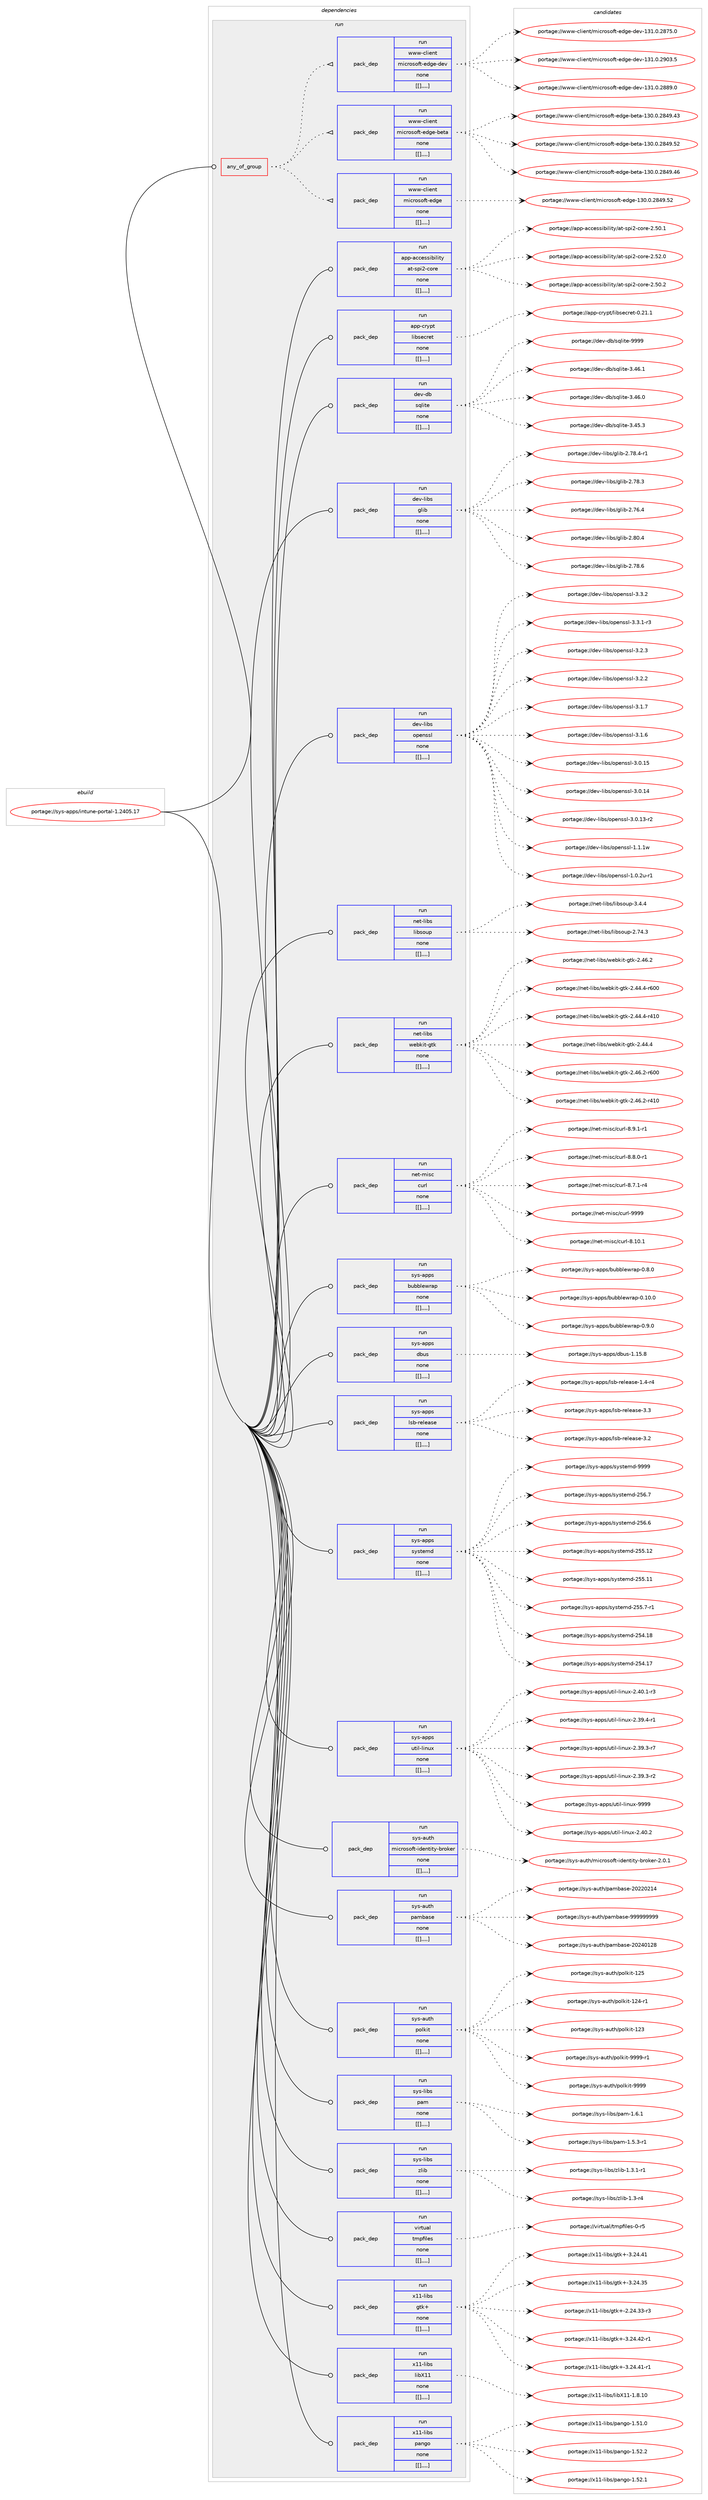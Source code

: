 digraph prolog {

# *************
# Graph options
# *************

newrank=true;
concentrate=true;
compound=true;
graph [rankdir=LR,fontname=Helvetica,fontsize=10,ranksep=1.5];#, ranksep=2.5, nodesep=0.2];
edge  [arrowhead=vee];
node  [fontname=Helvetica,fontsize=10];

# **********
# The ebuild
# **********

subgraph cluster_leftcol {
color=gray;
label=<<i>ebuild</i>>;
id [label="portage://sys-apps/intune-portal-1.2405.17", color=red, width=4, href="../sys-apps/intune-portal-1.2405.17.svg"];
}

# ****************
# The dependencies
# ****************

subgraph cluster_midcol {
color=gray;
label=<<i>dependencies</i>>;
subgraph cluster_compile {
fillcolor="#eeeeee";
style=filled;
label=<<i>compile</i>>;
}
subgraph cluster_compileandrun {
fillcolor="#eeeeee";
style=filled;
label=<<i>compile and run</i>>;
}
subgraph cluster_run {
fillcolor="#eeeeee";
style=filled;
label=<<i>run</i>>;
subgraph any2988 {
dependency443964 [label=<<TABLE BORDER="0" CELLBORDER="1" CELLSPACING="0" CELLPADDING="4"><TR><TD CELLPADDING="10">any_of_group</TD></TR></TABLE>>, shape=none, color=red];subgraph pack322992 {
dependency443967 [label=<<TABLE BORDER="0" CELLBORDER="1" CELLSPACING="0" CELLPADDING="4" WIDTH="220"><TR><TD ROWSPAN="6" CELLPADDING="30">pack_dep</TD></TR><TR><TD WIDTH="110">run</TD></TR><TR><TD>www-client</TD></TR><TR><TD>microsoft-edge</TD></TR><TR><TD>none</TD></TR><TR><TD>[[],,,,]</TD></TR></TABLE>>, shape=none, color=blue];
}
dependency443964:e -> dependency443967:w [weight=20,style="dotted",arrowhead="oinv"];
subgraph pack322996 {
dependency443971 [label=<<TABLE BORDER="0" CELLBORDER="1" CELLSPACING="0" CELLPADDING="4" WIDTH="220"><TR><TD ROWSPAN="6" CELLPADDING="30">pack_dep</TD></TR><TR><TD WIDTH="110">run</TD></TR><TR><TD>www-client</TD></TR><TR><TD>microsoft-edge-beta</TD></TR><TR><TD>none</TD></TR><TR><TD>[[],,,,]</TD></TR></TABLE>>, shape=none, color=blue];
}
dependency443964:e -> dependency443971:w [weight=20,style="dotted",arrowhead="oinv"];
subgraph pack322999 {
dependency443977 [label=<<TABLE BORDER="0" CELLBORDER="1" CELLSPACING="0" CELLPADDING="4" WIDTH="220"><TR><TD ROWSPAN="6" CELLPADDING="30">pack_dep</TD></TR><TR><TD WIDTH="110">run</TD></TR><TR><TD>www-client</TD></TR><TR><TD>microsoft-edge-dev</TD></TR><TR><TD>none</TD></TR><TR><TD>[[],,,,]</TD></TR></TABLE>>, shape=none, color=blue];
}
dependency443964:e -> dependency443977:w [weight=20,style="dotted",arrowhead="oinv"];
}
id:e -> dependency443964:w [weight=20,style="solid",arrowhead="odot"];
subgraph pack323004 {
dependency443990 [label=<<TABLE BORDER="0" CELLBORDER="1" CELLSPACING="0" CELLPADDING="4" WIDTH="220"><TR><TD ROWSPAN="6" CELLPADDING="30">pack_dep</TD></TR><TR><TD WIDTH="110">run</TD></TR><TR><TD>app-accessibility</TD></TR><TR><TD>at-spi2-core</TD></TR><TR><TD>none</TD></TR><TR><TD>[[],,,,]</TD></TR></TABLE>>, shape=none, color=blue];
}
id:e -> dependency443990:w [weight=20,style="solid",arrowhead="odot"];
subgraph pack323014 {
dependency444002 [label=<<TABLE BORDER="0" CELLBORDER="1" CELLSPACING="0" CELLPADDING="4" WIDTH="220"><TR><TD ROWSPAN="6" CELLPADDING="30">pack_dep</TD></TR><TR><TD WIDTH="110">run</TD></TR><TR><TD>app-crypt</TD></TR><TR><TD>libsecret</TD></TR><TR><TD>none</TD></TR><TR><TD>[[],,,,]</TD></TR></TABLE>>, shape=none, color=blue];
}
id:e -> dependency444002:w [weight=20,style="solid",arrowhead="odot"];
subgraph pack323021 {
dependency444012 [label=<<TABLE BORDER="0" CELLBORDER="1" CELLSPACING="0" CELLPADDING="4" WIDTH="220"><TR><TD ROWSPAN="6" CELLPADDING="30">pack_dep</TD></TR><TR><TD WIDTH="110">run</TD></TR><TR><TD>dev-db</TD></TR><TR><TD>sqlite</TD></TR><TR><TD>none</TD></TR><TR><TD>[[],,,,]</TD></TR></TABLE>>, shape=none, color=blue];
}
id:e -> dependency444012:w [weight=20,style="solid",arrowhead="odot"];
subgraph pack323027 {
dependency444021 [label=<<TABLE BORDER="0" CELLBORDER="1" CELLSPACING="0" CELLPADDING="4" WIDTH="220"><TR><TD ROWSPAN="6" CELLPADDING="30">pack_dep</TD></TR><TR><TD WIDTH="110">run</TD></TR><TR><TD>dev-libs</TD></TR><TR><TD>glib</TD></TR><TR><TD>none</TD></TR><TR><TD>[[],,,,]</TD></TR></TABLE>>, shape=none, color=blue];
}
id:e -> dependency444021:w [weight=20,style="solid",arrowhead="odot"];
subgraph pack323035 {
dependency444028 [label=<<TABLE BORDER="0" CELLBORDER="1" CELLSPACING="0" CELLPADDING="4" WIDTH="220"><TR><TD ROWSPAN="6" CELLPADDING="30">pack_dep</TD></TR><TR><TD WIDTH="110">run</TD></TR><TR><TD>dev-libs</TD></TR><TR><TD>openssl</TD></TR><TR><TD>none</TD></TR><TR><TD>[[],,,,]</TD></TR></TABLE>>, shape=none, color=blue];
}
id:e -> dependency444028:w [weight=20,style="solid",arrowhead="odot"];
subgraph pack323036 {
dependency444036 [label=<<TABLE BORDER="0" CELLBORDER="1" CELLSPACING="0" CELLPADDING="4" WIDTH="220"><TR><TD ROWSPAN="6" CELLPADDING="30">pack_dep</TD></TR><TR><TD WIDTH="110">run</TD></TR><TR><TD>net-libs</TD></TR><TR><TD>libsoup</TD></TR><TR><TD>none</TD></TR><TR><TD>[[],,,,]</TD></TR></TABLE>>, shape=none, color=blue];
}
id:e -> dependency444036:w [weight=20,style="solid",arrowhead="odot"];
subgraph pack323044 {
dependency444045 [label=<<TABLE BORDER="0" CELLBORDER="1" CELLSPACING="0" CELLPADDING="4" WIDTH="220"><TR><TD ROWSPAN="6" CELLPADDING="30">pack_dep</TD></TR><TR><TD WIDTH="110">run</TD></TR><TR><TD>net-libs</TD></TR><TR><TD>webkit-gtk</TD></TR><TR><TD>none</TD></TR><TR><TD>[[],,,,]</TD></TR></TABLE>>, shape=none, color=blue];
}
id:e -> dependency444045:w [weight=20,style="solid",arrowhead="odot"];
subgraph pack323053 {
dependency444059 [label=<<TABLE BORDER="0" CELLBORDER="1" CELLSPACING="0" CELLPADDING="4" WIDTH="220"><TR><TD ROWSPAN="6" CELLPADDING="30">pack_dep</TD></TR><TR><TD WIDTH="110">run</TD></TR><TR><TD>net-misc</TD></TR><TR><TD>curl</TD></TR><TR><TD>none</TD></TR><TR><TD>[[],,,,]</TD></TR></TABLE>>, shape=none, color=blue];
}
id:e -> dependency444059:w [weight=20,style="solid",arrowhead="odot"];
subgraph pack323059 {
dependency444065 [label=<<TABLE BORDER="0" CELLBORDER="1" CELLSPACING="0" CELLPADDING="4" WIDTH="220"><TR><TD ROWSPAN="6" CELLPADDING="30">pack_dep</TD></TR><TR><TD WIDTH="110">run</TD></TR><TR><TD>sys-apps</TD></TR><TR><TD>bubblewrap</TD></TR><TR><TD>none</TD></TR><TR><TD>[[],,,,]</TD></TR></TABLE>>, shape=none, color=blue];
}
id:e -> dependency444065:w [weight=20,style="solid",arrowhead="odot"];
subgraph pack323062 {
dependency444070 [label=<<TABLE BORDER="0" CELLBORDER="1" CELLSPACING="0" CELLPADDING="4" WIDTH="220"><TR><TD ROWSPAN="6" CELLPADDING="30">pack_dep</TD></TR><TR><TD WIDTH="110">run</TD></TR><TR><TD>sys-apps</TD></TR><TR><TD>dbus</TD></TR><TR><TD>none</TD></TR><TR><TD>[[],,,,]</TD></TR></TABLE>>, shape=none, color=blue];
}
id:e -> dependency444070:w [weight=20,style="solid",arrowhead="odot"];
subgraph pack323066 {
dependency444075 [label=<<TABLE BORDER="0" CELLBORDER="1" CELLSPACING="0" CELLPADDING="4" WIDTH="220"><TR><TD ROWSPAN="6" CELLPADDING="30">pack_dep</TD></TR><TR><TD WIDTH="110">run</TD></TR><TR><TD>sys-apps</TD></TR><TR><TD>lsb-release</TD></TR><TR><TD>none</TD></TR><TR><TD>[[],,,,]</TD></TR></TABLE>>, shape=none, color=blue];
}
id:e -> dependency444075:w [weight=20,style="solid",arrowhead="odot"];
subgraph pack323069 {
dependency444080 [label=<<TABLE BORDER="0" CELLBORDER="1" CELLSPACING="0" CELLPADDING="4" WIDTH="220"><TR><TD ROWSPAN="6" CELLPADDING="30">pack_dep</TD></TR><TR><TD WIDTH="110">run</TD></TR><TR><TD>sys-apps</TD></TR><TR><TD>systemd</TD></TR><TR><TD>none</TD></TR><TR><TD>[[],,,,]</TD></TR></TABLE>>, shape=none, color=blue];
}
id:e -> dependency444080:w [weight=20,style="solid",arrowhead="odot"];
subgraph pack323074 {
dependency444084 [label=<<TABLE BORDER="0" CELLBORDER="1" CELLSPACING="0" CELLPADDING="4" WIDTH="220"><TR><TD ROWSPAN="6" CELLPADDING="30">pack_dep</TD></TR><TR><TD WIDTH="110">run</TD></TR><TR><TD>sys-apps</TD></TR><TR><TD>util-linux</TD></TR><TR><TD>none</TD></TR><TR><TD>[[],,,,]</TD></TR></TABLE>>, shape=none, color=blue];
}
id:e -> dependency444084:w [weight=20,style="solid",arrowhead="odot"];
subgraph pack323076 {
dependency444091 [label=<<TABLE BORDER="0" CELLBORDER="1" CELLSPACING="0" CELLPADDING="4" WIDTH="220"><TR><TD ROWSPAN="6" CELLPADDING="30">pack_dep</TD></TR><TR><TD WIDTH="110">run</TD></TR><TR><TD>sys-auth</TD></TR><TR><TD>microsoft-identity-broker</TD></TR><TR><TD>none</TD></TR><TR><TD>[[],,,,]</TD></TR></TABLE>>, shape=none, color=blue];
}
id:e -> dependency444091:w [weight=20,style="solid",arrowhead="odot"];
subgraph pack323084 {
dependency444100 [label=<<TABLE BORDER="0" CELLBORDER="1" CELLSPACING="0" CELLPADDING="4" WIDTH="220"><TR><TD ROWSPAN="6" CELLPADDING="30">pack_dep</TD></TR><TR><TD WIDTH="110">run</TD></TR><TR><TD>sys-auth</TD></TR><TR><TD>pambase</TD></TR><TR><TD>none</TD></TR><TR><TD>[[],,,,]</TD></TR></TABLE>>, shape=none, color=blue];
}
id:e -> dependency444100:w [weight=20,style="solid",arrowhead="odot"];
subgraph pack323089 {
dependency444105 [label=<<TABLE BORDER="0" CELLBORDER="1" CELLSPACING="0" CELLPADDING="4" WIDTH="220"><TR><TD ROWSPAN="6" CELLPADDING="30">pack_dep</TD></TR><TR><TD WIDTH="110">run</TD></TR><TR><TD>sys-auth</TD></TR><TR><TD>polkit</TD></TR><TR><TD>none</TD></TR><TR><TD>[[],,,,]</TD></TR></TABLE>>, shape=none, color=blue];
}
id:e -> dependency444105:w [weight=20,style="solid",arrowhead="odot"];
subgraph pack323093 {
dependency444109 [label=<<TABLE BORDER="0" CELLBORDER="1" CELLSPACING="0" CELLPADDING="4" WIDTH="220"><TR><TD ROWSPAN="6" CELLPADDING="30">pack_dep</TD></TR><TR><TD WIDTH="110">run</TD></TR><TR><TD>sys-libs</TD></TR><TR><TD>pam</TD></TR><TR><TD>none</TD></TR><TR><TD>[[],,,,]</TD></TR></TABLE>>, shape=none, color=blue];
}
id:e -> dependency444109:w [weight=20,style="solid",arrowhead="odot"];
subgraph pack323096 {
dependency444116 [label=<<TABLE BORDER="0" CELLBORDER="1" CELLSPACING="0" CELLPADDING="4" WIDTH="220"><TR><TD ROWSPAN="6" CELLPADDING="30">pack_dep</TD></TR><TR><TD WIDTH="110">run</TD></TR><TR><TD>sys-libs</TD></TR><TR><TD>zlib</TD></TR><TR><TD>none</TD></TR><TR><TD>[[],,,,]</TD></TR></TABLE>>, shape=none, color=blue];
}
id:e -> dependency444116:w [weight=20,style="solid",arrowhead="odot"];
subgraph pack323101 {
dependency444122 [label=<<TABLE BORDER="0" CELLBORDER="1" CELLSPACING="0" CELLPADDING="4" WIDTH="220"><TR><TD ROWSPAN="6" CELLPADDING="30">pack_dep</TD></TR><TR><TD WIDTH="110">run</TD></TR><TR><TD>virtual</TD></TR><TR><TD>tmpfiles</TD></TR><TR><TD>none</TD></TR><TR><TD>[[],,,,]</TD></TR></TABLE>>, shape=none, color=blue];
}
id:e -> dependency444122:w [weight=20,style="solid",arrowhead="odot"];
subgraph pack323105 {
dependency444129 [label=<<TABLE BORDER="0" CELLBORDER="1" CELLSPACING="0" CELLPADDING="4" WIDTH="220"><TR><TD ROWSPAN="6" CELLPADDING="30">pack_dep</TD></TR><TR><TD WIDTH="110">run</TD></TR><TR><TD>x11-libs</TD></TR><TR><TD>gtk+</TD></TR><TR><TD>none</TD></TR><TR><TD>[[],,,,]</TD></TR></TABLE>>, shape=none, color=blue];
}
id:e -> dependency444129:w [weight=20,style="solid",arrowhead="odot"];
subgraph pack323111 {
dependency444132 [label=<<TABLE BORDER="0" CELLBORDER="1" CELLSPACING="0" CELLPADDING="4" WIDTH="220"><TR><TD ROWSPAN="6" CELLPADDING="30">pack_dep</TD></TR><TR><TD WIDTH="110">run</TD></TR><TR><TD>x11-libs</TD></TR><TR><TD>libX11</TD></TR><TR><TD>none</TD></TR><TR><TD>[[],,,,]</TD></TR></TABLE>>, shape=none, color=blue];
}
id:e -> dependency444132:w [weight=20,style="solid",arrowhead="odot"];
subgraph pack323115 {
dependency444137 [label=<<TABLE BORDER="0" CELLBORDER="1" CELLSPACING="0" CELLPADDING="4" WIDTH="220"><TR><TD ROWSPAN="6" CELLPADDING="30">pack_dep</TD></TR><TR><TD WIDTH="110">run</TD></TR><TR><TD>x11-libs</TD></TR><TR><TD>pango</TD></TR><TR><TD>none</TD></TR><TR><TD>[[],,,,]</TD></TR></TABLE>>, shape=none, color=blue];
}
id:e -> dependency444137:w [weight=20,style="solid",arrowhead="odot"];
}
}

# **************
# The candidates
# **************

subgraph cluster_choices {
rank=same;
color=gray;
label=<<i>candidates</i>>;

subgraph choice322969 {
color=black;
nodesep=1;
choice11911911945991081051011101164710910599114111115111102116451011001031014549514846484650565257465350 [label="portage://www-client/microsoft-edge-130.0.2849.52", color=red, width=4,href="../www-client/microsoft-edge-130.0.2849.52.svg"];
dependency443967:e -> choice11911911945991081051011101164710910599114111115111102116451011001031014549514846484650565257465350:w [style=dotted,weight="100"];
}
subgraph choice322973 {
color=black;
nodesep=1;
choice11911911945991081051011101164710910599114111115111102116451011001031014598101116974549514846484650565257465350 [label="portage://www-client/microsoft-edge-beta-130.0.2849.52", color=red, width=4,href="../www-client/microsoft-edge-beta-130.0.2849.52.svg"];
choice11911911945991081051011101164710910599114111115111102116451011001031014598101116974549514846484650565257465254 [label="portage://www-client/microsoft-edge-beta-130.0.2849.46", color=red, width=4,href="../www-client/microsoft-edge-beta-130.0.2849.46.svg"];
choice11911911945991081051011101164710910599114111115111102116451011001031014598101116974549514846484650565257465251 [label="portage://www-client/microsoft-edge-beta-130.0.2849.43", color=red, width=4,href="../www-client/microsoft-edge-beta-130.0.2849.43.svg"];
dependency443971:e -> choice11911911945991081051011101164710910599114111115111102116451011001031014598101116974549514846484650565257465350:w [style=dotted,weight="100"];
dependency443971:e -> choice11911911945991081051011101164710910599114111115111102116451011001031014598101116974549514846484650565257465254:w [style=dotted,weight="100"];
dependency443971:e -> choice11911911945991081051011101164710910599114111115111102116451011001031014598101116974549514846484650565257465251:w [style=dotted,weight="100"];
}
subgraph choice322978 {
color=black;
nodesep=1;
choice11911911945991081051011101164710910599114111115111102116451011001031014510010111845495149464846505748514653 [label="portage://www-client/microsoft-edge-dev-131.0.2903.5", color=red, width=4,href="../www-client/microsoft-edge-dev-131.0.2903.5.svg"];
choice11911911945991081051011101164710910599114111115111102116451011001031014510010111845495149464846505656574648 [label="portage://www-client/microsoft-edge-dev-131.0.2889.0", color=red, width=4,href="../www-client/microsoft-edge-dev-131.0.2889.0.svg"];
choice11911911945991081051011101164710910599114111115111102116451011001031014510010111845495149464846505655534648 [label="portage://www-client/microsoft-edge-dev-131.0.2875.0", color=red, width=4,href="../www-client/microsoft-edge-dev-131.0.2875.0.svg"];
dependency443977:e -> choice11911911945991081051011101164710910599114111115111102116451011001031014510010111845495149464846505748514653:w [style=dotted,weight="100"];
dependency443977:e -> choice11911911945991081051011101164710910599114111115111102116451011001031014510010111845495149464846505656574648:w [style=dotted,weight="100"];
dependency443977:e -> choice11911911945991081051011101164710910599114111115111102116451011001031014510010111845495149464846505655534648:w [style=dotted,weight="100"];
}
subgraph choice322983 {
color=black;
nodesep=1;
choice97112112459799991011151151059810510810511612147971164511511210550459911111410145504653504648 [label="portage://app-accessibility/at-spi2-core-2.52.0", color=red, width=4,href="../app-accessibility/at-spi2-core-2.52.0.svg"];
choice97112112459799991011151151059810510810511612147971164511511210550459911111410145504653484650 [label="portage://app-accessibility/at-spi2-core-2.50.2", color=red, width=4,href="../app-accessibility/at-spi2-core-2.50.2.svg"];
choice97112112459799991011151151059810510810511612147971164511511210550459911111410145504653484649 [label="portage://app-accessibility/at-spi2-core-2.50.1", color=red, width=4,href="../app-accessibility/at-spi2-core-2.50.1.svg"];
dependency443990:e -> choice97112112459799991011151151059810510810511612147971164511511210550459911111410145504653504648:w [style=dotted,weight="100"];
dependency443990:e -> choice97112112459799991011151151059810510810511612147971164511511210550459911111410145504653484650:w [style=dotted,weight="100"];
dependency443990:e -> choice97112112459799991011151151059810510810511612147971164511511210550459911111410145504653484649:w [style=dotted,weight="100"];
}
subgraph choice322990 {
color=black;
nodesep=1;
choice97112112459911412111211647108105981151019911410111645484650494649 [label="portage://app-crypt/libsecret-0.21.1", color=red, width=4,href="../app-crypt/libsecret-0.21.1.svg"];
dependency444002:e -> choice97112112459911412111211647108105981151019911410111645484650494649:w [style=dotted,weight="100"];
}
subgraph choice322996 {
color=black;
nodesep=1;
choice1001011184510098471151131081051161014557575757 [label="portage://dev-db/sqlite-9999", color=red, width=4,href="../dev-db/sqlite-9999.svg"];
choice10010111845100984711511310810511610145514652544649 [label="portage://dev-db/sqlite-3.46.1", color=red, width=4,href="../dev-db/sqlite-3.46.1.svg"];
choice10010111845100984711511310810511610145514652544648 [label="portage://dev-db/sqlite-3.46.0", color=red, width=4,href="../dev-db/sqlite-3.46.0.svg"];
choice10010111845100984711511310810511610145514652534651 [label="portage://dev-db/sqlite-3.45.3", color=red, width=4,href="../dev-db/sqlite-3.45.3.svg"];
dependency444012:e -> choice1001011184510098471151131081051161014557575757:w [style=dotted,weight="100"];
dependency444012:e -> choice10010111845100984711511310810511610145514652544649:w [style=dotted,weight="100"];
dependency444012:e -> choice10010111845100984711511310810511610145514652544648:w [style=dotted,weight="100"];
dependency444012:e -> choice10010111845100984711511310810511610145514652534651:w [style=dotted,weight="100"];
}
subgraph choice323002 {
color=black;
nodesep=1;
choice1001011184510810598115471031081059845504656484652 [label="portage://dev-libs/glib-2.80.4", color=red, width=4,href="../dev-libs/glib-2.80.4.svg"];
choice1001011184510810598115471031081059845504655564654 [label="portage://dev-libs/glib-2.78.6", color=red, width=4,href="../dev-libs/glib-2.78.6.svg"];
choice10010111845108105981154710310810598455046555646524511449 [label="portage://dev-libs/glib-2.78.4-r1", color=red, width=4,href="../dev-libs/glib-2.78.4-r1.svg"];
choice1001011184510810598115471031081059845504655564651 [label="portage://dev-libs/glib-2.78.3", color=red, width=4,href="../dev-libs/glib-2.78.3.svg"];
choice1001011184510810598115471031081059845504655544652 [label="portage://dev-libs/glib-2.76.4", color=red, width=4,href="../dev-libs/glib-2.76.4.svg"];
dependency444021:e -> choice1001011184510810598115471031081059845504656484652:w [style=dotted,weight="100"];
dependency444021:e -> choice1001011184510810598115471031081059845504655564654:w [style=dotted,weight="100"];
dependency444021:e -> choice10010111845108105981154710310810598455046555646524511449:w [style=dotted,weight="100"];
dependency444021:e -> choice1001011184510810598115471031081059845504655564651:w [style=dotted,weight="100"];
dependency444021:e -> choice1001011184510810598115471031081059845504655544652:w [style=dotted,weight="100"];
}
subgraph choice323014 {
color=black;
nodesep=1;
choice100101118451081059811547111112101110115115108455146514650 [label="portage://dev-libs/openssl-3.3.2", color=red, width=4,href="../dev-libs/openssl-3.3.2.svg"];
choice1001011184510810598115471111121011101151151084551465146494511451 [label="portage://dev-libs/openssl-3.3.1-r3", color=red, width=4,href="../dev-libs/openssl-3.3.1-r3.svg"];
choice100101118451081059811547111112101110115115108455146504651 [label="portage://dev-libs/openssl-3.2.3", color=red, width=4,href="../dev-libs/openssl-3.2.3.svg"];
choice100101118451081059811547111112101110115115108455146504650 [label="portage://dev-libs/openssl-3.2.2", color=red, width=4,href="../dev-libs/openssl-3.2.2.svg"];
choice100101118451081059811547111112101110115115108455146494655 [label="portage://dev-libs/openssl-3.1.7", color=red, width=4,href="../dev-libs/openssl-3.1.7.svg"];
choice100101118451081059811547111112101110115115108455146494654 [label="portage://dev-libs/openssl-3.1.6", color=red, width=4,href="../dev-libs/openssl-3.1.6.svg"];
choice10010111845108105981154711111210111011511510845514648464953 [label="portage://dev-libs/openssl-3.0.15", color=red, width=4,href="../dev-libs/openssl-3.0.15.svg"];
choice10010111845108105981154711111210111011511510845514648464952 [label="portage://dev-libs/openssl-3.0.14", color=red, width=4,href="../dev-libs/openssl-3.0.14.svg"];
choice100101118451081059811547111112101110115115108455146484649514511450 [label="portage://dev-libs/openssl-3.0.13-r2", color=red, width=4,href="../dev-libs/openssl-3.0.13-r2.svg"];
choice100101118451081059811547111112101110115115108454946494649119 [label="portage://dev-libs/openssl-1.1.1w", color=red, width=4,href="../dev-libs/openssl-1.1.1w.svg"];
choice1001011184510810598115471111121011101151151084549464846501174511449 [label="portage://dev-libs/openssl-1.0.2u-r1", color=red, width=4,href="../dev-libs/openssl-1.0.2u-r1.svg"];
dependency444028:e -> choice100101118451081059811547111112101110115115108455146514650:w [style=dotted,weight="100"];
dependency444028:e -> choice1001011184510810598115471111121011101151151084551465146494511451:w [style=dotted,weight="100"];
dependency444028:e -> choice100101118451081059811547111112101110115115108455146504651:w [style=dotted,weight="100"];
dependency444028:e -> choice100101118451081059811547111112101110115115108455146504650:w [style=dotted,weight="100"];
dependency444028:e -> choice100101118451081059811547111112101110115115108455146494655:w [style=dotted,weight="100"];
dependency444028:e -> choice100101118451081059811547111112101110115115108455146494654:w [style=dotted,weight="100"];
dependency444028:e -> choice10010111845108105981154711111210111011511510845514648464953:w [style=dotted,weight="100"];
dependency444028:e -> choice10010111845108105981154711111210111011511510845514648464952:w [style=dotted,weight="100"];
dependency444028:e -> choice100101118451081059811547111112101110115115108455146484649514511450:w [style=dotted,weight="100"];
dependency444028:e -> choice100101118451081059811547111112101110115115108454946494649119:w [style=dotted,weight="100"];
dependency444028:e -> choice1001011184510810598115471111121011101151151084549464846501174511449:w [style=dotted,weight="100"];
}
subgraph choice323026 {
color=black;
nodesep=1;
choice11010111645108105981154710810598115111117112455146524652 [label="portage://net-libs/libsoup-3.4.4", color=red, width=4,href="../net-libs/libsoup-3.4.4.svg"];
choice1101011164510810598115471081059811511111711245504655524651 [label="portage://net-libs/libsoup-2.74.3", color=red, width=4,href="../net-libs/libsoup-2.74.3.svg"];
dependency444036:e -> choice11010111645108105981154710810598115111117112455146524652:w [style=dotted,weight="100"];
dependency444036:e -> choice1101011164510810598115471081059811511111711245504655524651:w [style=dotted,weight="100"];
}
subgraph choice323031 {
color=black;
nodesep=1;
choice11010111645108105981154711910198107105116451031161074550465254465045114544848 [label="portage://net-libs/webkit-gtk-2.46.2-r600", color=red, width=4,href="../net-libs/webkit-gtk-2.46.2-r600.svg"];
choice11010111645108105981154711910198107105116451031161074550465254465045114524948 [label="portage://net-libs/webkit-gtk-2.46.2-r410", color=red, width=4,href="../net-libs/webkit-gtk-2.46.2-r410.svg"];
choice110101116451081059811547119101981071051164510311610745504652544650 [label="portage://net-libs/webkit-gtk-2.46.2", color=red, width=4,href="../net-libs/webkit-gtk-2.46.2.svg"];
choice11010111645108105981154711910198107105116451031161074550465252465245114544848 [label="portage://net-libs/webkit-gtk-2.44.4-r600", color=red, width=4,href="../net-libs/webkit-gtk-2.44.4-r600.svg"];
choice11010111645108105981154711910198107105116451031161074550465252465245114524948 [label="portage://net-libs/webkit-gtk-2.44.4-r410", color=red, width=4,href="../net-libs/webkit-gtk-2.44.4-r410.svg"];
choice110101116451081059811547119101981071051164510311610745504652524652 [label="portage://net-libs/webkit-gtk-2.44.4", color=red, width=4,href="../net-libs/webkit-gtk-2.44.4.svg"];
dependency444045:e -> choice11010111645108105981154711910198107105116451031161074550465254465045114544848:w [style=dotted,weight="100"];
dependency444045:e -> choice11010111645108105981154711910198107105116451031161074550465254465045114524948:w [style=dotted,weight="100"];
dependency444045:e -> choice110101116451081059811547119101981071051164510311610745504652544650:w [style=dotted,weight="100"];
dependency444045:e -> choice11010111645108105981154711910198107105116451031161074550465252465245114544848:w [style=dotted,weight="100"];
dependency444045:e -> choice11010111645108105981154711910198107105116451031161074550465252465245114524948:w [style=dotted,weight="100"];
dependency444045:e -> choice110101116451081059811547119101981071051164510311610745504652524652:w [style=dotted,weight="100"];
}
subgraph choice323044 {
color=black;
nodesep=1;
choice110101116451091051159947991171141084557575757 [label="portage://net-misc/curl-9999", color=red, width=4,href="../net-misc/curl-9999.svg"];
choice1101011164510910511599479911711410845564649484649 [label="portage://net-misc/curl-8.10.1", color=red, width=4,href="../net-misc/curl-8.10.1.svg"];
choice110101116451091051159947991171141084556465746494511449 [label="portage://net-misc/curl-8.9.1-r1", color=red, width=4,href="../net-misc/curl-8.9.1-r1.svg"];
choice110101116451091051159947991171141084556465646484511449 [label="portage://net-misc/curl-8.8.0-r1", color=red, width=4,href="../net-misc/curl-8.8.0-r1.svg"];
choice110101116451091051159947991171141084556465546494511452 [label="portage://net-misc/curl-8.7.1-r4", color=red, width=4,href="../net-misc/curl-8.7.1-r4.svg"];
dependency444059:e -> choice110101116451091051159947991171141084557575757:w [style=dotted,weight="100"];
dependency444059:e -> choice1101011164510910511599479911711410845564649484649:w [style=dotted,weight="100"];
dependency444059:e -> choice110101116451091051159947991171141084556465746494511449:w [style=dotted,weight="100"];
dependency444059:e -> choice110101116451091051159947991171141084556465646484511449:w [style=dotted,weight="100"];
dependency444059:e -> choice110101116451091051159947991171141084556465546494511452:w [style=dotted,weight="100"];
}
subgraph choice323053 {
color=black;
nodesep=1;
choice1151211154597112112115479811798981081011191149711245484649484648 [label="portage://sys-apps/bubblewrap-0.10.0", color=red, width=4,href="../sys-apps/bubblewrap-0.10.0.svg"];
choice11512111545971121121154798117989810810111911497112454846574648 [label="portage://sys-apps/bubblewrap-0.9.0", color=red, width=4,href="../sys-apps/bubblewrap-0.9.0.svg"];
choice11512111545971121121154798117989810810111911497112454846564648 [label="portage://sys-apps/bubblewrap-0.8.0", color=red, width=4,href="../sys-apps/bubblewrap-0.8.0.svg"];
dependency444065:e -> choice1151211154597112112115479811798981081011191149711245484649484648:w [style=dotted,weight="100"];
dependency444065:e -> choice11512111545971121121154798117989810810111911497112454846574648:w [style=dotted,weight="100"];
dependency444065:e -> choice11512111545971121121154798117989810810111911497112454846564648:w [style=dotted,weight="100"];
}
subgraph choice323061 {
color=black;
nodesep=1;
choice1151211154597112112115471009811711545494649534656 [label="portage://sys-apps/dbus-1.15.8", color=red, width=4,href="../sys-apps/dbus-1.15.8.svg"];
dependency444070:e -> choice1151211154597112112115471009811711545494649534656:w [style=dotted,weight="100"];
}
subgraph choice323062 {
color=black;
nodesep=1;
choice11512111545971121121154710811598451141011081019711510145514651 [label="portage://sys-apps/lsb-release-3.3", color=red, width=4,href="../sys-apps/lsb-release-3.3.svg"];
choice11512111545971121121154710811598451141011081019711510145514650 [label="portage://sys-apps/lsb-release-3.2", color=red, width=4,href="../sys-apps/lsb-release-3.2.svg"];
choice115121115459711211211547108115984511410110810197115101454946524511452 [label="portage://sys-apps/lsb-release-1.4-r4", color=red, width=4,href="../sys-apps/lsb-release-1.4-r4.svg"];
dependency444075:e -> choice11512111545971121121154710811598451141011081019711510145514651:w [style=dotted,weight="100"];
dependency444075:e -> choice11512111545971121121154710811598451141011081019711510145514650:w [style=dotted,weight="100"];
dependency444075:e -> choice115121115459711211211547108115984511410110810197115101454946524511452:w [style=dotted,weight="100"];
}
subgraph choice323076 {
color=black;
nodesep=1;
choice1151211154597112112115471151211151161011091004557575757 [label="portage://sys-apps/systemd-9999", color=red, width=4,href="../sys-apps/systemd-9999.svg"];
choice115121115459711211211547115121115116101109100455053544655 [label="portage://sys-apps/systemd-256.7", color=red, width=4,href="../sys-apps/systemd-256.7.svg"];
choice115121115459711211211547115121115116101109100455053544654 [label="portage://sys-apps/systemd-256.6", color=red, width=4,href="../sys-apps/systemd-256.6.svg"];
choice11512111545971121121154711512111511610110910045505353464950 [label="portage://sys-apps/systemd-255.12", color=red, width=4,href="../sys-apps/systemd-255.12.svg"];
choice11512111545971121121154711512111511610110910045505353464949 [label="portage://sys-apps/systemd-255.11", color=red, width=4,href="../sys-apps/systemd-255.11.svg"];
choice1151211154597112112115471151211151161011091004550535346554511449 [label="portage://sys-apps/systemd-255.7-r1", color=red, width=4,href="../sys-apps/systemd-255.7-r1.svg"];
choice11512111545971121121154711512111511610110910045505352464956 [label="portage://sys-apps/systemd-254.18", color=red, width=4,href="../sys-apps/systemd-254.18.svg"];
choice11512111545971121121154711512111511610110910045505352464955 [label="portage://sys-apps/systemd-254.17", color=red, width=4,href="../sys-apps/systemd-254.17.svg"];
dependency444080:e -> choice1151211154597112112115471151211151161011091004557575757:w [style=dotted,weight="100"];
dependency444080:e -> choice115121115459711211211547115121115116101109100455053544655:w [style=dotted,weight="100"];
dependency444080:e -> choice115121115459711211211547115121115116101109100455053544654:w [style=dotted,weight="100"];
dependency444080:e -> choice11512111545971121121154711512111511610110910045505353464950:w [style=dotted,weight="100"];
dependency444080:e -> choice11512111545971121121154711512111511610110910045505353464949:w [style=dotted,weight="100"];
dependency444080:e -> choice1151211154597112112115471151211151161011091004550535346554511449:w [style=dotted,weight="100"];
dependency444080:e -> choice11512111545971121121154711512111511610110910045505352464956:w [style=dotted,weight="100"];
dependency444080:e -> choice11512111545971121121154711512111511610110910045505352464955:w [style=dotted,weight="100"];
}
subgraph choice323082 {
color=black;
nodesep=1;
choice115121115459711211211547117116105108451081051101171204557575757 [label="portage://sys-apps/util-linux-9999", color=red, width=4,href="../sys-apps/util-linux-9999.svg"];
choice1151211154597112112115471171161051084510810511011712045504652484650 [label="portage://sys-apps/util-linux-2.40.2", color=red, width=4,href="../sys-apps/util-linux-2.40.2.svg"];
choice11512111545971121121154711711610510845108105110117120455046524846494511451 [label="portage://sys-apps/util-linux-2.40.1-r3", color=red, width=4,href="../sys-apps/util-linux-2.40.1-r3.svg"];
choice11512111545971121121154711711610510845108105110117120455046515746524511449 [label="portage://sys-apps/util-linux-2.39.4-r1", color=red, width=4,href="../sys-apps/util-linux-2.39.4-r1.svg"];
choice11512111545971121121154711711610510845108105110117120455046515746514511455 [label="portage://sys-apps/util-linux-2.39.3-r7", color=red, width=4,href="../sys-apps/util-linux-2.39.3-r7.svg"];
choice11512111545971121121154711711610510845108105110117120455046515746514511450 [label="portage://sys-apps/util-linux-2.39.3-r2", color=red, width=4,href="../sys-apps/util-linux-2.39.3-r2.svg"];
dependency444084:e -> choice115121115459711211211547117116105108451081051101171204557575757:w [style=dotted,weight="100"];
dependency444084:e -> choice1151211154597112112115471171161051084510810511011712045504652484650:w [style=dotted,weight="100"];
dependency444084:e -> choice11512111545971121121154711711610510845108105110117120455046524846494511451:w [style=dotted,weight="100"];
dependency444084:e -> choice11512111545971121121154711711610510845108105110117120455046515746524511449:w [style=dotted,weight="100"];
dependency444084:e -> choice11512111545971121121154711711610510845108105110117120455046515746514511455:w [style=dotted,weight="100"];
dependency444084:e -> choice11512111545971121121154711711610510845108105110117120455046515746514511450:w [style=dotted,weight="100"];
}
subgraph choice323087 {
color=black;
nodesep=1;
choice11512111545971171161044710910599114111115111102116451051001011101161051161214598114111107101114455046484649 [label="portage://sys-auth/microsoft-identity-broker-2.0.1", color=red, width=4,href="../sys-auth/microsoft-identity-broker-2.0.1.svg"];
dependency444091:e -> choice11512111545971171161044710910599114111115111102116451051001011101161051161214598114111107101114455046484649:w [style=dotted,weight="100"];
}
subgraph choice323088 {
color=black;
nodesep=1;
choice11512111545971171161044711297109989711510145575757575757575757 [label="portage://sys-auth/pambase-999999999", color=red, width=4,href="../sys-auth/pambase-999999999.svg"];
choice115121115459711711610447112971099897115101455048505248495056 [label="portage://sys-auth/pambase-20240128", color=red, width=4,href="../sys-auth/pambase-20240128.svg"];
choice115121115459711711610447112971099897115101455048505048504952 [label="portage://sys-auth/pambase-20220214", color=red, width=4,href="../sys-auth/pambase-20220214.svg"];
dependency444100:e -> choice11512111545971171161044711297109989711510145575757575757575757:w [style=dotted,weight="100"];
dependency444100:e -> choice115121115459711711610447112971099897115101455048505248495056:w [style=dotted,weight="100"];
dependency444100:e -> choice115121115459711711610447112971099897115101455048505048504952:w [style=dotted,weight="100"];
}
subgraph choice323091 {
color=black;
nodesep=1;
choice11512111545971171161044711211110810710511645575757574511449 [label="portage://sys-auth/polkit-9999-r1", color=red, width=4,href="../sys-auth/polkit-9999-r1.svg"];
choice1151211154597117116104471121111081071051164557575757 [label="portage://sys-auth/polkit-9999", color=red, width=4,href="../sys-auth/polkit-9999.svg"];
choice11512111545971171161044711211110810710511645495053 [label="portage://sys-auth/polkit-125", color=red, width=4,href="../sys-auth/polkit-125.svg"];
choice115121115459711711610447112111108107105116454950524511449 [label="portage://sys-auth/polkit-124-r1", color=red, width=4,href="../sys-auth/polkit-124-r1.svg"];
choice11512111545971171161044711211110810710511645495051 [label="portage://sys-auth/polkit-123", color=red, width=4,href="../sys-auth/polkit-123.svg"];
dependency444105:e -> choice11512111545971171161044711211110810710511645575757574511449:w [style=dotted,weight="100"];
dependency444105:e -> choice1151211154597117116104471121111081071051164557575757:w [style=dotted,weight="100"];
dependency444105:e -> choice11512111545971171161044711211110810710511645495053:w [style=dotted,weight="100"];
dependency444105:e -> choice115121115459711711610447112111108107105116454950524511449:w [style=dotted,weight="100"];
dependency444105:e -> choice11512111545971171161044711211110810710511645495051:w [style=dotted,weight="100"];
}
subgraph choice323104 {
color=black;
nodesep=1;
choice11512111545108105981154711297109454946544649 [label="portage://sys-libs/pam-1.6.1", color=red, width=4,href="../sys-libs/pam-1.6.1.svg"];
choice115121115451081059811547112971094549465346514511449 [label="portage://sys-libs/pam-1.5.3-r1", color=red, width=4,href="../sys-libs/pam-1.5.3-r1.svg"];
dependency444109:e -> choice11512111545108105981154711297109454946544649:w [style=dotted,weight="100"];
dependency444109:e -> choice115121115451081059811547112971094549465346514511449:w [style=dotted,weight="100"];
}
subgraph choice323108 {
color=black;
nodesep=1;
choice115121115451081059811547122108105984549465146494511449 [label="portage://sys-libs/zlib-1.3.1-r1", color=red, width=4,href="../sys-libs/zlib-1.3.1-r1.svg"];
choice11512111545108105981154712210810598454946514511452 [label="portage://sys-libs/zlib-1.3-r4", color=red, width=4,href="../sys-libs/zlib-1.3-r4.svg"];
dependency444116:e -> choice115121115451081059811547122108105984549465146494511449:w [style=dotted,weight="100"];
dependency444116:e -> choice11512111545108105981154712210810598454946514511452:w [style=dotted,weight="100"];
}
subgraph choice323115 {
color=black;
nodesep=1;
choice118105114116117971084711610911210210510810111545484511453 [label="portage://virtual/tmpfiles-0-r5", color=red, width=4,href="../virtual/tmpfiles-0-r5.svg"];
dependency444122:e -> choice118105114116117971084711610911210210510810111545484511453:w [style=dotted,weight="100"];
}
subgraph choice323116 {
color=black;
nodesep=1;
choice12049494510810598115471031161074345514650524652504511449 [label="portage://x11-libs/gtk+-3.24.42-r1", color=red, width=4,href="../x11-libs/gtk+-3.24.42-r1.svg"];
choice12049494510810598115471031161074345514650524652494511449 [label="portage://x11-libs/gtk+-3.24.41-r1", color=red, width=4,href="../x11-libs/gtk+-3.24.41-r1.svg"];
choice1204949451081059811547103116107434551465052465249 [label="portage://x11-libs/gtk+-3.24.41", color=red, width=4,href="../x11-libs/gtk+-3.24.41.svg"];
choice1204949451081059811547103116107434551465052465153 [label="portage://x11-libs/gtk+-3.24.35", color=red, width=4,href="../x11-libs/gtk+-3.24.35.svg"];
choice12049494510810598115471031161074345504650524651514511451 [label="portage://x11-libs/gtk+-2.24.33-r3", color=red, width=4,href="../x11-libs/gtk+-2.24.33-r3.svg"];
dependency444129:e -> choice12049494510810598115471031161074345514650524652504511449:w [style=dotted,weight="100"];
dependency444129:e -> choice12049494510810598115471031161074345514650524652494511449:w [style=dotted,weight="100"];
dependency444129:e -> choice1204949451081059811547103116107434551465052465249:w [style=dotted,weight="100"];
dependency444129:e -> choice1204949451081059811547103116107434551465052465153:w [style=dotted,weight="100"];
dependency444129:e -> choice12049494510810598115471031161074345504650524651514511451:w [style=dotted,weight="100"];
}
subgraph choice323118 {
color=black;
nodesep=1;
choice12049494510810598115471081059888494945494656464948 [label="portage://x11-libs/libX11-1.8.10", color=red, width=4,href="../x11-libs/libX11-1.8.10.svg"];
dependency444132:e -> choice12049494510810598115471081059888494945494656464948:w [style=dotted,weight="100"];
}
subgraph choice323119 {
color=black;
nodesep=1;
choice12049494510810598115471129711010311145494653504650 [label="portage://x11-libs/pango-1.52.2", color=red, width=4,href="../x11-libs/pango-1.52.2.svg"];
choice12049494510810598115471129711010311145494653504649 [label="portage://x11-libs/pango-1.52.1", color=red, width=4,href="../x11-libs/pango-1.52.1.svg"];
choice12049494510810598115471129711010311145494653494648 [label="portage://x11-libs/pango-1.51.0", color=red, width=4,href="../x11-libs/pango-1.51.0.svg"];
dependency444137:e -> choice12049494510810598115471129711010311145494653504650:w [style=dotted,weight="100"];
dependency444137:e -> choice12049494510810598115471129711010311145494653504649:w [style=dotted,weight="100"];
dependency444137:e -> choice12049494510810598115471129711010311145494653494648:w [style=dotted,weight="100"];
}
}

}
